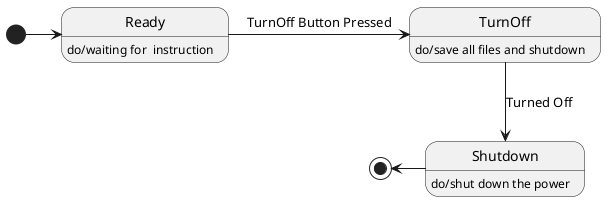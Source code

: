 @startuml 

[*] -> Ready
Ready : do/waiting for  instruction
Ready -> TurnOff : TurnOff Button Pressed
TurnOff : do/save all files and shutdown
TurnOff --> Shutdown : Turned Off
Shutdown : do/shut down the power
Shutdown -left-> [*]

@enduml